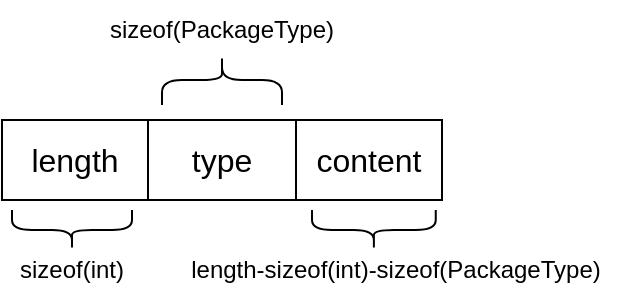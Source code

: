<mxfile version="21.7.5" type="device">
  <diagram name="第 1 页" id="F5WRZgg5GGVbmPC4IvX0">
    <mxGraphModel dx="675" dy="390" grid="1" gridSize="10" guides="1" tooltips="1" connect="1" arrows="1" fold="1" page="1" pageScale="1" pageWidth="827" pageHeight="1169" math="0" shadow="0">
      <root>
        <mxCell id="0" />
        <mxCell id="1" parent="0" />
        <mxCell id="E66gdFPlIdIi8De-vA1l-3" value="" style="shape=table;startSize=0;container=1;collapsible=0;childLayout=tableLayout;fontSize=16;" vertex="1" parent="1">
          <mxGeometry x="280" y="420" width="220" height="40" as="geometry" />
        </mxCell>
        <mxCell id="E66gdFPlIdIi8De-vA1l-4" value="" style="shape=tableRow;horizontal=0;startSize=0;swimlaneHead=0;swimlaneBody=0;strokeColor=inherit;top=0;left=0;bottom=0;right=0;collapsible=0;dropTarget=0;fillColor=none;points=[[0,0.5],[1,0.5]];portConstraint=eastwest;fontSize=16;" vertex="1" parent="E66gdFPlIdIi8De-vA1l-3">
          <mxGeometry width="220" height="40" as="geometry" />
        </mxCell>
        <mxCell id="E66gdFPlIdIi8De-vA1l-5" value="length" style="shape=partialRectangle;html=1;whiteSpace=wrap;connectable=0;strokeColor=inherit;overflow=hidden;fillColor=none;top=0;left=0;bottom=0;right=0;pointerEvents=1;fontSize=16;" vertex="1" parent="E66gdFPlIdIi8De-vA1l-4">
          <mxGeometry width="73" height="40" as="geometry">
            <mxRectangle width="73" height="40" as="alternateBounds" />
          </mxGeometry>
        </mxCell>
        <mxCell id="E66gdFPlIdIi8De-vA1l-6" value="type" style="shape=partialRectangle;html=1;whiteSpace=wrap;connectable=0;strokeColor=inherit;overflow=hidden;fillColor=none;top=0;left=0;bottom=0;right=0;pointerEvents=1;fontSize=16;" vertex="1" parent="E66gdFPlIdIi8De-vA1l-4">
          <mxGeometry x="73" width="74" height="40" as="geometry">
            <mxRectangle width="74" height="40" as="alternateBounds" />
          </mxGeometry>
        </mxCell>
        <mxCell id="E66gdFPlIdIi8De-vA1l-7" value="content" style="shape=partialRectangle;html=1;whiteSpace=wrap;connectable=0;strokeColor=inherit;overflow=hidden;fillColor=none;top=0;left=0;bottom=0;right=0;pointerEvents=1;fontSize=16;" vertex="1" parent="E66gdFPlIdIi8De-vA1l-4">
          <mxGeometry x="147" width="73" height="40" as="geometry">
            <mxRectangle width="73" height="40" as="alternateBounds" />
          </mxGeometry>
        </mxCell>
        <mxCell id="E66gdFPlIdIi8De-vA1l-18" value="" style="shape=curlyBracket;whiteSpace=wrap;html=1;rounded=1;labelPosition=left;verticalLabelPosition=middle;align=right;verticalAlign=middle;rotation=-90;" vertex="1" parent="1">
          <mxGeometry x="305" y="445" width="20" height="60" as="geometry" />
        </mxCell>
        <mxCell id="E66gdFPlIdIi8De-vA1l-19" value="sizeof(int)" style="text;html=1;strokeColor=none;fillColor=none;align=center;verticalAlign=middle;whiteSpace=wrap;rounded=0;" vertex="1" parent="1">
          <mxGeometry x="285" y="480" width="60" height="30" as="geometry" />
        </mxCell>
        <mxCell id="E66gdFPlIdIi8De-vA1l-23" value="" style="shape=curlyBracket;whiteSpace=wrap;html=1;rounded=1;labelPosition=left;verticalLabelPosition=middle;align=right;verticalAlign=middle;rotation=90;" vertex="1" parent="1">
          <mxGeometry x="377.5" y="370" width="25" height="60" as="geometry" />
        </mxCell>
        <mxCell id="E66gdFPlIdIi8De-vA1l-24" value="sizeof(PackageType&lt;span style=&quot;background-color: initial;&quot;&gt;)&lt;/span&gt;" style="text;html=1;strokeColor=none;fillColor=none;align=center;verticalAlign=middle;whiteSpace=wrap;rounded=0;" vertex="1" parent="1">
          <mxGeometry x="360" y="360" width="60" height="30" as="geometry" />
        </mxCell>
        <mxCell id="E66gdFPlIdIi8De-vA1l-25" value="" style="shape=curlyBracket;whiteSpace=wrap;html=1;rounded=1;labelPosition=left;verticalLabelPosition=middle;align=right;verticalAlign=middle;rotation=-90;" vertex="1" parent="1">
          <mxGeometry x="455.94" y="444.06" width="20" height="61.87" as="geometry" />
        </mxCell>
        <mxCell id="E66gdFPlIdIi8De-vA1l-26" value="length-sizeof(int)-sizeof(PackageType)" style="text;html=1;strokeColor=none;fillColor=none;align=center;verticalAlign=middle;whiteSpace=wrap;rounded=0;" vertex="1" parent="1">
          <mxGeometry x="360" y="480" width="234.06" height="30" as="geometry" />
        </mxCell>
      </root>
    </mxGraphModel>
  </diagram>
</mxfile>
